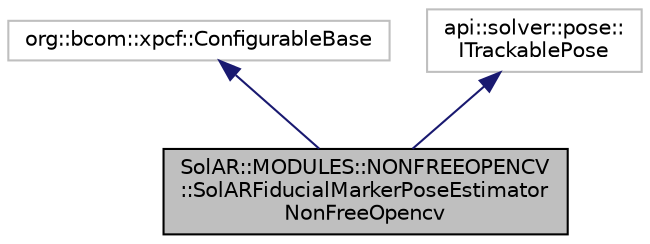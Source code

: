 digraph "SolAR::MODULES::NONFREEOPENCV::SolARFiducialMarkerPoseEstimatorNonFreeOpencv"
{
 // LATEX_PDF_SIZE
  edge [fontname="Helvetica",fontsize="10",labelfontname="Helvetica",labelfontsize="10"];
  node [fontname="Helvetica",fontsize="10",shape=record];
  Node1 [label="SolAR::MODULES::NONFREEOPENCV\l::SolARFiducialMarkerPoseEstimator\lNonFreeOpencv",height=0.2,width=0.4,color="black", fillcolor="grey75", style="filled", fontcolor="black",tooltip="Estimate camera pose based on a fiducial marker using Aruco library. UUID: 2b952e6c-ddd4-4316-ac9a-d3..."];
  Node2 -> Node1 [dir="back",color="midnightblue",fontsize="10",style="solid",fontname="Helvetica"];
  Node2 [label="org::bcom::xpcf::ConfigurableBase",height=0.2,width=0.4,color="grey75", fillcolor="white", style="filled",tooltip=" "];
  Node3 -> Node1 [dir="back",color="midnightblue",fontsize="10",style="solid",fontname="Helvetica"];
  Node3 [label="api::solver::pose::\lITrackablePose",height=0.2,width=0.4,color="grey75", fillcolor="white", style="filled",tooltip=" "];
}
